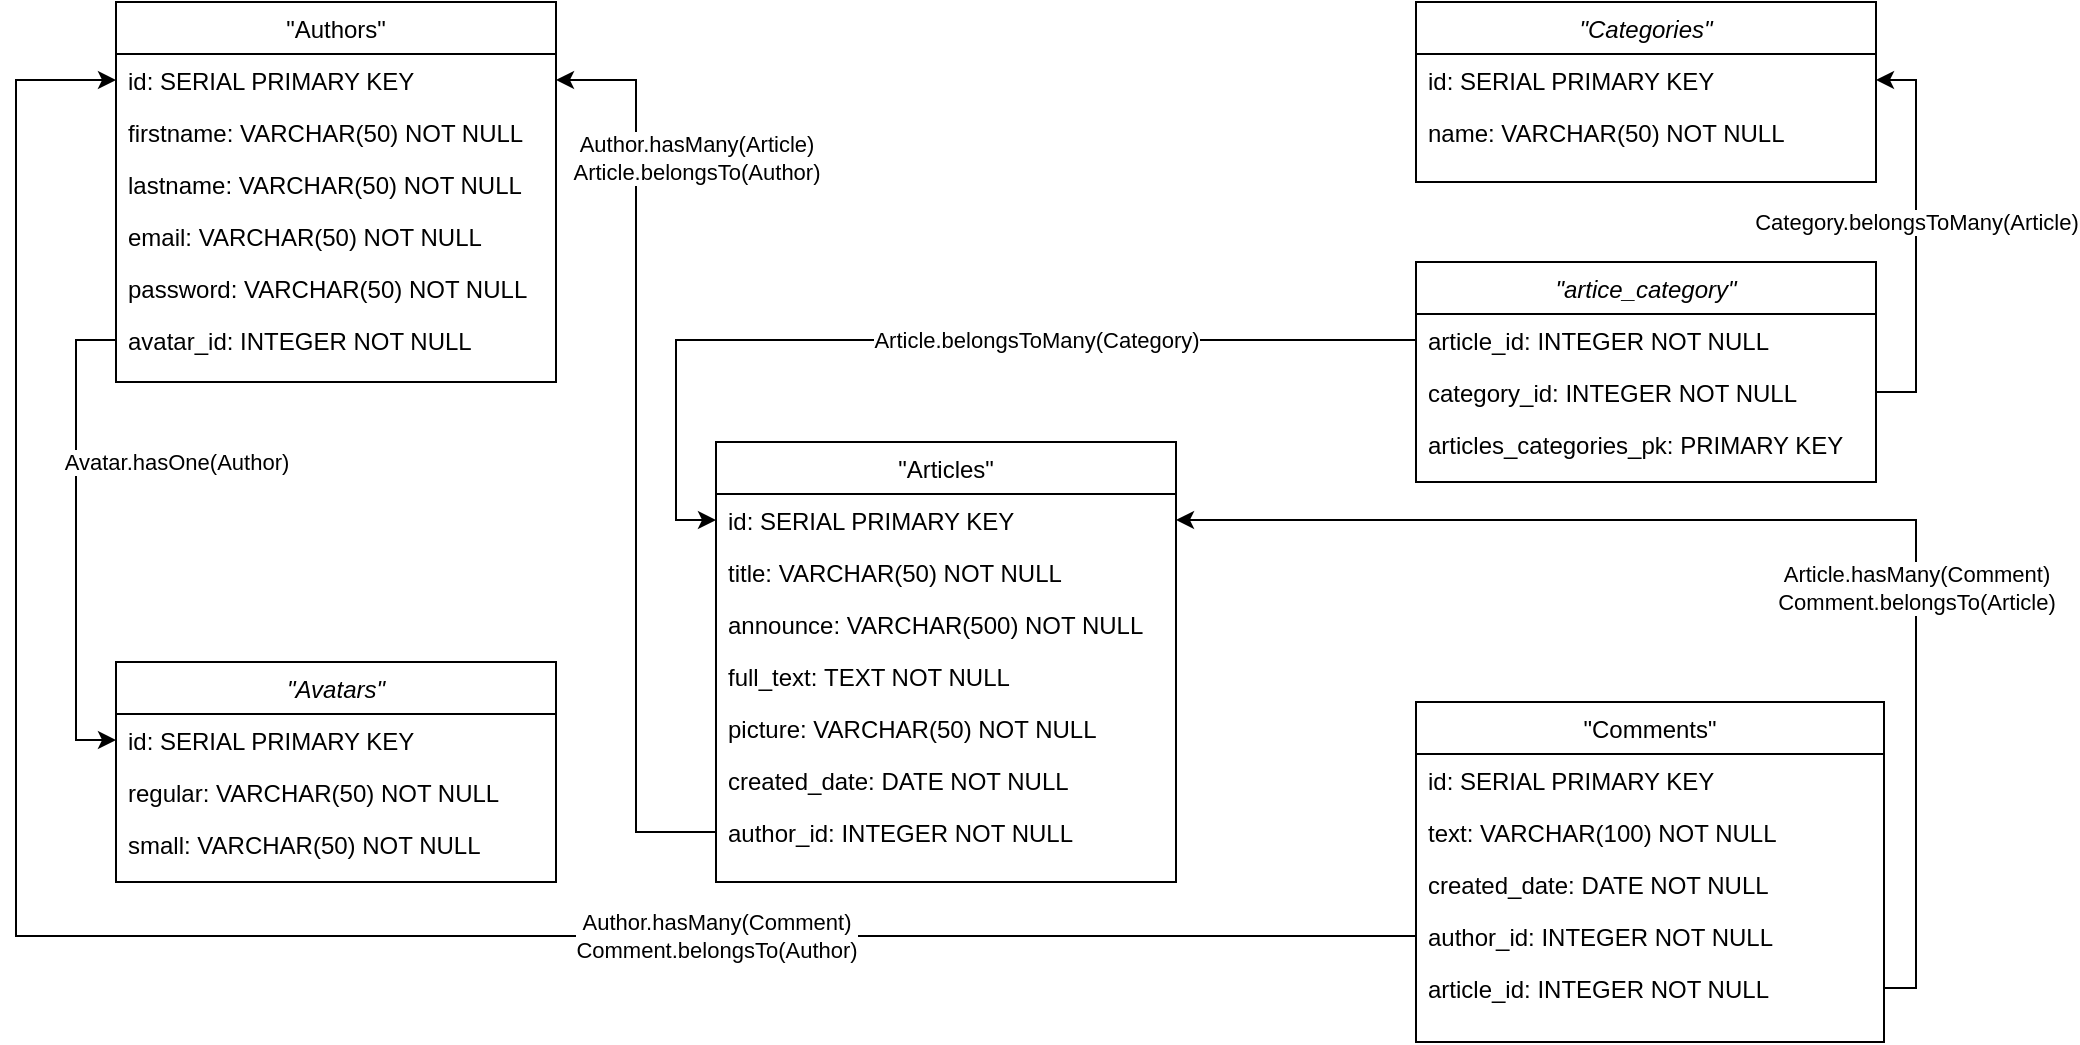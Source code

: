 <mxfile version="13.7.5" type="device"><diagram id="C5RBs43oDa-KdzZeNtuy" name="Page-1"><mxGraphModel dx="2011" dy="754" grid="1" gridSize="10" guides="1" tooltips="1" connect="1" arrows="1" fold="1" page="1" pageScale="1" pageWidth="827" pageHeight="1169" math="0" shadow="0"><root><mxCell id="WIyWlLk6GJQsqaUBKTNV-0"/><mxCell id="WIyWlLk6GJQsqaUBKTNV-1" parent="WIyWlLk6GJQsqaUBKTNV-0"/><mxCell id="sIBZP6ed0q-M89DWAa-X-18" value="Category.belongsToMany(Article)" style="edgeStyle=orthogonalEdgeStyle;rounded=0;orthogonalLoop=1;jettySize=auto;html=1;exitX=1;exitY=0.5;exitDx=0;exitDy=0;entryX=1;entryY=0.5;entryDx=0;entryDy=0;startArrow=classic;startFill=1;endArrow=none;endFill=0;" parent="WIyWlLk6GJQsqaUBKTNV-1" source="zkfFHV4jXpPFQw0GAbJ--1" target="sIBZP6ed0q-M89DWAa-X-8" edge="1"><mxGeometry x="-0.071" relative="1" as="geometry"><Array as="points"><mxPoint x="520" y="369"/><mxPoint x="520" y="525"/></Array><mxPoint as="offset"/></mxGeometry></mxCell><mxCell id="sIBZP6ed0q-M89DWAa-X-19" value="Article.belongsToMany(Category)" style="edgeStyle=orthogonalEdgeStyle;rounded=0;orthogonalLoop=1;jettySize=auto;html=1;exitX=0;exitY=0.5;exitDx=0;exitDy=0;entryX=0;entryY=0.5;entryDx=0;entryDy=0;" parent="WIyWlLk6GJQsqaUBKTNV-1" source="sIBZP6ed0q-M89DWAa-X-7" target="zkfFHV4jXpPFQw0GAbJ--14" edge="1"><mxGeometry x="-0.208" relative="1" as="geometry"><mxPoint as="offset"/></mxGeometry></mxCell><mxCell id="sIBZP6ed0q-M89DWAa-X-43" value="Avatar.hasOne(Author)" style="edgeStyle=orthogonalEdgeStyle;rounded=0;orthogonalLoop=1;jettySize=auto;html=1;exitX=0;exitY=0.5;exitDx=0;exitDy=0;entryX=0;entryY=0.5;entryDx=0;entryDy=0;startArrow=classic;startFill=1;endArrow=none;endFill=0;" parent="WIyWlLk6GJQsqaUBKTNV-1" source="sIBZP6ed0q-M89DWAa-X-32" target="sIBZP6ed0q-M89DWAa-X-41" edge="1"><mxGeometry x="0.325" y="-50" relative="1" as="geometry"><mxPoint as="offset"/></mxGeometry></mxCell><mxCell id="sIBZP6ed0q-M89DWAa-X-35" value="&quot;Authors&quot;" style="swimlane;fontStyle=0;align=center;verticalAlign=top;childLayout=stackLayout;horizontal=1;startSize=26;horizontalStack=0;resizeParent=1;resizeLast=0;collapsible=1;marginBottom=0;rounded=0;shadow=0;strokeWidth=1;" parent="WIyWlLk6GJQsqaUBKTNV-1" vertex="1"><mxGeometry x="-380" y="330" width="220" height="190" as="geometry"><mxRectangle x="340" y="380" width="170" height="26" as="alternateBounds"/></mxGeometry></mxCell><mxCell id="sIBZP6ed0q-M89DWAa-X-36" value="id: SERIAL PRIMARY KEY" style="text;align=left;verticalAlign=top;spacingLeft=4;spacingRight=4;overflow=hidden;rotatable=0;points=[[0,0.5],[1,0.5]];portConstraint=eastwest;" parent="sIBZP6ed0q-M89DWAa-X-35" vertex="1"><mxGeometry y="26" width="220" height="26" as="geometry"/></mxCell><mxCell id="sIBZP6ed0q-M89DWAa-X-37" value="firstname: VARCHAR(50) NOT NULL" style="text;align=left;verticalAlign=top;spacingLeft=4;spacingRight=4;overflow=hidden;rotatable=0;points=[[0,0.5],[1,0.5]];portConstraint=eastwest;" parent="sIBZP6ed0q-M89DWAa-X-35" vertex="1"><mxGeometry y="52" width="220" height="26" as="geometry"/></mxCell><mxCell id="sIBZP6ed0q-M89DWAa-X-38" value="lastname: VARCHAR(50) NOT NULL" style="text;align=left;verticalAlign=top;spacingLeft=4;spacingRight=4;overflow=hidden;rotatable=0;points=[[0,0.5],[1,0.5]];portConstraint=eastwest;" parent="sIBZP6ed0q-M89DWAa-X-35" vertex="1"><mxGeometry y="78" width="220" height="26" as="geometry"/></mxCell><mxCell id="sIBZP6ed0q-M89DWAa-X-39" value="email: VARCHAR(50) NOT NULL" style="text;align=left;verticalAlign=top;spacingLeft=4;spacingRight=4;overflow=hidden;rotatable=0;points=[[0,0.5],[1,0.5]];portConstraint=eastwest;" parent="sIBZP6ed0q-M89DWAa-X-35" vertex="1"><mxGeometry y="104" width="220" height="26" as="geometry"/></mxCell><mxCell id="AIYnIqs9YWHL7tV_ErEL-0" value="password: VARCHAR(50) NOT NULL" style="text;align=left;verticalAlign=top;spacingLeft=4;spacingRight=4;overflow=hidden;rotatable=0;points=[[0,0.5],[1,0.5]];portConstraint=eastwest;" parent="sIBZP6ed0q-M89DWAa-X-35" vertex="1"><mxGeometry y="130" width="220" height="26" as="geometry"/></mxCell><mxCell id="sIBZP6ed0q-M89DWAa-X-41" value="avatar_id: INTEGER NOT NULL" style="text;align=left;verticalAlign=top;spacingLeft=4;spacingRight=4;overflow=hidden;rotatable=0;points=[[0,0.5],[1,0.5]];portConstraint=eastwest;" parent="sIBZP6ed0q-M89DWAa-X-35" vertex="1"><mxGeometry y="156" width="220" height="26" as="geometry"/></mxCell><mxCell id="zkfFHV4jXpPFQw0GAbJ--0" value="&quot;Categories&quot;" style="swimlane;fontStyle=2;align=center;verticalAlign=top;childLayout=stackLayout;horizontal=1;startSize=26;horizontalStack=0;resizeParent=1;resizeLast=0;collapsible=1;marginBottom=0;rounded=0;shadow=0;strokeWidth=1;" parent="WIyWlLk6GJQsqaUBKTNV-1" vertex="1"><mxGeometry x="270" y="330" width="230" height="90" as="geometry"><mxRectangle x="230" y="140" width="160" height="26" as="alternateBounds"/></mxGeometry></mxCell><mxCell id="zkfFHV4jXpPFQw0GAbJ--1" value="id: SERIAL PRIMARY KEY" style="text;align=left;verticalAlign=top;spacingLeft=4;spacingRight=4;overflow=hidden;rotatable=0;points=[[0,0.5],[1,0.5]];portConstraint=eastwest;" parent="zkfFHV4jXpPFQw0GAbJ--0" vertex="1"><mxGeometry y="26" width="230" height="26" as="geometry"/></mxCell><mxCell id="zkfFHV4jXpPFQw0GAbJ--2" value="name: VARCHAR(50) NOT NULL" style="text;align=left;verticalAlign=top;spacingLeft=4;spacingRight=4;overflow=hidden;rotatable=0;points=[[0,0.5],[1,0.5]];portConstraint=eastwest;rounded=0;shadow=0;html=0;" parent="zkfFHV4jXpPFQw0GAbJ--0" vertex="1"><mxGeometry y="52" width="230" height="26" as="geometry"/></mxCell><mxCell id="sIBZP6ed0q-M89DWAa-X-6" value="&quot;artice_category&quot;" style="swimlane;fontStyle=2;align=center;verticalAlign=top;childLayout=stackLayout;horizontal=1;startSize=26;horizontalStack=0;resizeParent=1;resizeLast=0;collapsible=1;marginBottom=0;rounded=0;shadow=0;strokeWidth=1;" parent="WIyWlLk6GJQsqaUBKTNV-1" vertex="1"><mxGeometry x="270" y="460" width="230" height="110" as="geometry"><mxRectangle x="230" y="140" width="160" height="26" as="alternateBounds"/></mxGeometry></mxCell><mxCell id="sIBZP6ed0q-M89DWAa-X-7" value="article_id: INTEGER NOT NULL" style="text;align=left;verticalAlign=top;spacingLeft=4;spacingRight=4;overflow=hidden;rotatable=0;points=[[0,0.5],[1,0.5]];portConstraint=eastwest;" parent="sIBZP6ed0q-M89DWAa-X-6" vertex="1"><mxGeometry y="26" width="230" height="26" as="geometry"/></mxCell><mxCell id="sIBZP6ed0q-M89DWAa-X-8" value="category_id: INTEGER NOT NULL" style="text;align=left;verticalAlign=top;spacingLeft=4;spacingRight=4;overflow=hidden;rotatable=0;points=[[0,0.5],[1,0.5]];portConstraint=eastwest;rounded=0;shadow=0;html=0;" parent="sIBZP6ed0q-M89DWAa-X-6" vertex="1"><mxGeometry y="52" width="230" height="26" as="geometry"/></mxCell><mxCell id="sIBZP6ed0q-M89DWAa-X-10" value="articles_categories_pk: PRIMARY KEY" style="text;align=left;verticalAlign=top;spacingLeft=4;spacingRight=4;overflow=hidden;rotatable=0;points=[[0,0.5],[1,0.5]];portConstraint=eastwest;rounded=0;shadow=0;html=0;" parent="sIBZP6ed0q-M89DWAa-X-6" vertex="1"><mxGeometry y="78" width="230" height="26" as="geometry"/></mxCell><mxCell id="zkfFHV4jXpPFQw0GAbJ--13" value="&quot;Articles&quot;" style="swimlane;fontStyle=0;align=center;verticalAlign=top;childLayout=stackLayout;horizontal=1;startSize=26;horizontalStack=0;resizeParent=1;resizeLast=0;collapsible=1;marginBottom=0;rounded=0;shadow=0;strokeWidth=1;" parent="WIyWlLk6GJQsqaUBKTNV-1" vertex="1"><mxGeometry x="-80" y="550" width="230" height="220" as="geometry"><mxRectangle x="340" y="380" width="170" height="26" as="alternateBounds"/></mxGeometry></mxCell><mxCell id="zkfFHV4jXpPFQw0GAbJ--14" value="id: SERIAL PRIMARY KEY" style="text;align=left;verticalAlign=top;spacingLeft=4;spacingRight=4;overflow=hidden;rotatable=0;points=[[0,0.5],[1,0.5]];portConstraint=eastwest;" parent="zkfFHV4jXpPFQw0GAbJ--13" vertex="1"><mxGeometry y="26" width="230" height="26" as="geometry"/></mxCell><mxCell id="sIBZP6ed0q-M89DWAa-X-0" value="title: VARCHAR(50) NOT NULL" style="text;align=left;verticalAlign=top;spacingLeft=4;spacingRight=4;overflow=hidden;rotatable=0;points=[[0,0.5],[1,0.5]];portConstraint=eastwest;" parent="zkfFHV4jXpPFQw0GAbJ--13" vertex="1"><mxGeometry y="52" width="230" height="26" as="geometry"/></mxCell><mxCell id="sIBZP6ed0q-M89DWAa-X-1" value="announce: VARCHAR(500) NOT NULL" style="text;align=left;verticalAlign=top;spacingLeft=4;spacingRight=4;overflow=hidden;rotatable=0;points=[[0,0.5],[1,0.5]];portConstraint=eastwest;" parent="zkfFHV4jXpPFQw0GAbJ--13" vertex="1"><mxGeometry y="78" width="230" height="26" as="geometry"/></mxCell><mxCell id="sIBZP6ed0q-M89DWAa-X-2" value="full_text: TEXT NOT NULL" style="text;align=left;verticalAlign=top;spacingLeft=4;spacingRight=4;overflow=hidden;rotatable=0;points=[[0,0.5],[1,0.5]];portConstraint=eastwest;" parent="zkfFHV4jXpPFQw0GAbJ--13" vertex="1"><mxGeometry y="104" width="230" height="26" as="geometry"/></mxCell><mxCell id="sIBZP6ed0q-M89DWAa-X-3" value="picture: VARCHAR(50) NOT NULL" style="text;align=left;verticalAlign=top;spacingLeft=4;spacingRight=4;overflow=hidden;rotatable=0;points=[[0,0.5],[1,0.5]];portConstraint=eastwest;" parent="zkfFHV4jXpPFQw0GAbJ--13" vertex="1"><mxGeometry y="130" width="230" height="26" as="geometry"/></mxCell><mxCell id="AIYnIqs9YWHL7tV_ErEL-1" value="created_date: DATE NOT NULL" style="text;align=left;verticalAlign=top;spacingLeft=4;spacingRight=4;overflow=hidden;rotatable=0;points=[[0,0.5],[1,0.5]];portConstraint=eastwest;rounded=0;shadow=0;html=0;" parent="zkfFHV4jXpPFQw0GAbJ--13" vertex="1"><mxGeometry y="156" width="230" height="26" as="geometry"/></mxCell><mxCell id="sIBZP6ed0q-M89DWAa-X-4" value="author_id: INTEGER NOT NULL" style="text;align=left;verticalAlign=top;spacingLeft=4;spacingRight=4;overflow=hidden;rotatable=0;points=[[0,0.5],[1,0.5]];portConstraint=eastwest;" parent="zkfFHV4jXpPFQw0GAbJ--13" vertex="1"><mxGeometry y="182" width="230" height="26" as="geometry"/></mxCell><mxCell id="sIBZP6ed0q-M89DWAa-X-53" style="edgeStyle=orthogonalEdgeStyle;rounded=0;orthogonalLoop=1;jettySize=auto;html=1;exitX=1;exitY=0.5;exitDx=0;exitDy=0;entryX=0;entryY=0.5;entryDx=0;entryDy=0;endArrow=none;endFill=0;startArrow=classic;startFill=1;" parent="WIyWlLk6GJQsqaUBKTNV-1" source="sIBZP6ed0q-M89DWAa-X-36" target="sIBZP6ed0q-M89DWAa-X-4" edge="1"><mxGeometry relative="1" as="geometry"/></mxCell><mxCell id="-PSLUHbApzqk6ked49oc-2" value="Author.hasMany(Article)&lt;br&gt;Article.belongsTo(Author)" style="edgeLabel;html=1;align=center;verticalAlign=middle;resizable=0;points=[];" vertex="1" connectable="0" parent="sIBZP6ed0q-M89DWAa-X-53"><mxGeometry x="-0.623" y="1" relative="1" as="geometry"><mxPoint x="29" y="-7" as="offset"/></mxGeometry></mxCell><mxCell id="sIBZP6ed0q-M89DWAa-X-54" value="Author.hasMany(Comment)&lt;br&gt;Comment.belongsTo(Author)" style="edgeStyle=orthogonalEdgeStyle;rounded=0;orthogonalLoop=1;jettySize=auto;html=1;exitX=0;exitY=0.5;exitDx=0;exitDy=0;entryX=0;entryY=0.5;entryDx=0;entryDy=0;startArrow=classic;startFill=1;endArrow=none;endFill=0;" parent="WIyWlLk6GJQsqaUBKTNV-1" source="sIBZP6ed0q-M89DWAa-X-36" target="sIBZP6ed0q-M89DWAa-X-27" edge="1"><mxGeometry x="0.406" relative="1" as="geometry"><Array as="points"><mxPoint x="-430" y="369"/><mxPoint x="-430" y="797"/></Array><mxPoint as="offset"/></mxGeometry></mxCell><mxCell id="sIBZP6ed0q-M89DWAa-X-31" value="&quot;Avatars&quot;" style="swimlane;fontStyle=2;align=center;verticalAlign=top;childLayout=stackLayout;horizontal=1;startSize=26;horizontalStack=0;resizeParent=1;resizeLast=0;collapsible=1;marginBottom=0;rounded=0;shadow=0;strokeWidth=1;" parent="WIyWlLk6GJQsqaUBKTNV-1" vertex="1"><mxGeometry x="-380" y="660" width="220" height="110" as="geometry"><mxRectangle x="230" y="140" width="160" height="26" as="alternateBounds"/></mxGeometry></mxCell><mxCell id="sIBZP6ed0q-M89DWAa-X-32" value="id: SERIAL PRIMARY KEY" style="text;align=left;verticalAlign=top;spacingLeft=4;spacingRight=4;overflow=hidden;rotatable=0;points=[[0,0.5],[1,0.5]];portConstraint=eastwest;" parent="sIBZP6ed0q-M89DWAa-X-31" vertex="1"><mxGeometry y="26" width="220" height="26" as="geometry"/></mxCell><mxCell id="sIBZP6ed0q-M89DWAa-X-33" value="regular: VARCHAR(50) NOT NULL" style="text;align=left;verticalAlign=top;spacingLeft=4;spacingRight=4;overflow=hidden;rotatable=0;points=[[0,0.5],[1,0.5]];portConstraint=eastwest;rounded=0;shadow=0;html=0;" parent="sIBZP6ed0q-M89DWAa-X-31" vertex="1"><mxGeometry y="52" width="220" height="26" as="geometry"/></mxCell><mxCell id="sIBZP6ed0q-M89DWAa-X-34" value="small: VARCHAR(50) NOT NULL" style="text;align=left;verticalAlign=top;spacingLeft=4;spacingRight=4;overflow=hidden;rotatable=0;points=[[0,0.5],[1,0.5]];portConstraint=eastwest;rounded=0;shadow=0;html=0;" parent="sIBZP6ed0q-M89DWAa-X-31" vertex="1"><mxGeometry y="78" width="220" height="26" as="geometry"/></mxCell><mxCell id="xtKjrQn7Yb9hIwvT28nN-2" style="edgeStyle=orthogonalEdgeStyle;rounded=0;orthogonalLoop=1;jettySize=auto;html=1;exitX=1;exitY=0.5;exitDx=0;exitDy=0;entryX=1;entryY=0.5;entryDx=0;entryDy=0;" parent="WIyWlLk6GJQsqaUBKTNV-1" source="xtKjrQn7Yb9hIwvT28nN-0" target="zkfFHV4jXpPFQw0GAbJ--14" edge="1"><mxGeometry relative="1" as="geometry"><Array as="points"><mxPoint x="520" y="823"/><mxPoint x="520" y="589"/></Array></mxGeometry></mxCell><mxCell id="-PSLUHbApzqk6ked49oc-1" value="Article.hasMany(Comment)&lt;br&gt;Comment.belongsTo(Article)" style="edgeLabel;html=1;align=center;verticalAlign=middle;resizable=0;points=[];" vertex="1" connectable="0" parent="xtKjrQn7Yb9hIwvT28nN-2"><mxGeometry x="-0.303" relative="1" as="geometry"><mxPoint as="offset"/></mxGeometry></mxCell><mxCell id="sIBZP6ed0q-M89DWAa-X-21" value="&quot;Comments&quot;" style="swimlane;fontStyle=0;align=center;verticalAlign=top;childLayout=stackLayout;horizontal=1;startSize=26;horizontalStack=0;resizeParent=1;resizeLast=0;collapsible=1;marginBottom=0;rounded=0;shadow=0;strokeWidth=1;" parent="WIyWlLk6GJQsqaUBKTNV-1" vertex="1"><mxGeometry x="270" y="680" width="234" height="170" as="geometry"><mxRectangle x="340" y="380" width="170" height="26" as="alternateBounds"/></mxGeometry></mxCell><mxCell id="sIBZP6ed0q-M89DWAa-X-22" value="id: SERIAL PRIMARY KEY" style="text;align=left;verticalAlign=top;spacingLeft=4;spacingRight=4;overflow=hidden;rotatable=0;points=[[0,0.5],[1,0.5]];portConstraint=eastwest;" parent="sIBZP6ed0q-M89DWAa-X-21" vertex="1"><mxGeometry y="26" width="234" height="26" as="geometry"/></mxCell><mxCell id="sIBZP6ed0q-M89DWAa-X-23" value="text: VARCHAR(100) NOT NULL" style="text;align=left;verticalAlign=top;spacingLeft=4;spacingRight=4;overflow=hidden;rotatable=0;points=[[0,0.5],[1,0.5]];portConstraint=eastwest;" parent="sIBZP6ed0q-M89DWAa-X-21" vertex="1"><mxGeometry y="52" width="234" height="26" as="geometry"/></mxCell><mxCell id="AIYnIqs9YWHL7tV_ErEL-2" value="created_date: DATE NOT NULL" style="text;align=left;verticalAlign=top;spacingLeft=4;spacingRight=4;overflow=hidden;rotatable=0;points=[[0,0.5],[1,0.5]];portConstraint=eastwest;rounded=0;shadow=0;html=0;" parent="sIBZP6ed0q-M89DWAa-X-21" vertex="1"><mxGeometry y="78" width="234" height="26" as="geometry"/></mxCell><mxCell id="sIBZP6ed0q-M89DWAa-X-27" value="author_id: INTEGER NOT NULL" style="text;align=left;verticalAlign=top;spacingLeft=4;spacingRight=4;overflow=hidden;rotatable=0;points=[[0,0.5],[1,0.5]];portConstraint=eastwest;" parent="sIBZP6ed0q-M89DWAa-X-21" vertex="1"><mxGeometry y="104" width="234" height="26" as="geometry"/></mxCell><mxCell id="sIBZP6ed0q-M89DWAa-X-29" style="edgeStyle=orthogonalEdgeStyle;rounded=0;orthogonalLoop=1;jettySize=auto;html=1;exitX=1;exitY=0.5;exitDx=0;exitDy=0;" parent="sIBZP6ed0q-M89DWAa-X-21" edge="1"><mxGeometry relative="1" as="geometry"><mxPoint x="234" y="117" as="sourcePoint"/><mxPoint x="234" y="117" as="targetPoint"/></mxGeometry></mxCell><mxCell id="xtKjrQn7Yb9hIwvT28nN-0" value="article_id: INTEGER NOT NULL" style="text;align=left;verticalAlign=top;spacingLeft=4;spacingRight=4;overflow=hidden;rotatable=0;points=[[0,0.5],[1,0.5]];portConstraint=eastwest;rounded=0;shadow=0;html=0;" parent="sIBZP6ed0q-M89DWAa-X-21" vertex="1"><mxGeometry y="130" width="234" height="26" as="geometry"/></mxCell></root></mxGraphModel></diagram></mxfile>